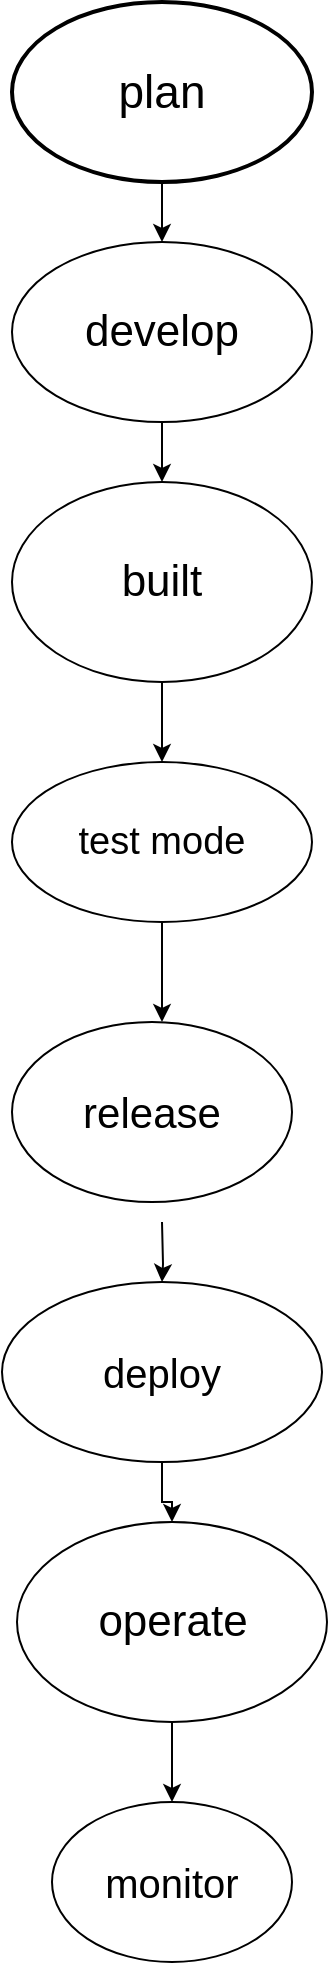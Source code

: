 <mxfile version="28.2.2">
  <diagram name="Page-1" id="pLNvWoD6DS-Ez_JNhXZ8">
    <mxGraphModel dx="1226" dy="661" grid="1" gridSize="10" guides="1" tooltips="1" connect="1" arrows="1" fold="1" page="1" pageScale="1" pageWidth="850" pageHeight="1100" math="0" shadow="0">
      <root>
        <mxCell id="0" />
        <mxCell id="1" parent="0" />
        <mxCell id="-JfjUyIMwX5SSRcEmjnT-12" value="" style="edgeStyle=orthogonalEdgeStyle;rounded=0;orthogonalLoop=1;jettySize=auto;html=1;" edge="1" parent="1" source="-JfjUyIMwX5SSRcEmjnT-1" target="-JfjUyIMwX5SSRcEmjnT-3">
          <mxGeometry relative="1" as="geometry" />
        </mxCell>
        <mxCell id="-JfjUyIMwX5SSRcEmjnT-1" value="plan" style="ellipse;whiteSpace=wrap;html=1;strokeWidth=2;fontSize=23;" vertex="1" parent="1">
          <mxGeometry x="320" y="40" width="150" height="90" as="geometry" />
        </mxCell>
        <mxCell id="-JfjUyIMwX5SSRcEmjnT-13" value="" style="edgeStyle=orthogonalEdgeStyle;rounded=0;orthogonalLoop=1;jettySize=auto;html=1;" edge="1" parent="1" source="-JfjUyIMwX5SSRcEmjnT-3" target="-JfjUyIMwX5SSRcEmjnT-4">
          <mxGeometry relative="1" as="geometry" />
        </mxCell>
        <mxCell id="-JfjUyIMwX5SSRcEmjnT-3" value="develop" style="ellipse;whiteSpace=wrap;html=1;fontSize=22;" vertex="1" parent="1">
          <mxGeometry x="320" y="160" width="150" height="90" as="geometry" />
        </mxCell>
        <mxCell id="-JfjUyIMwX5SSRcEmjnT-11" value="" style="edgeStyle=orthogonalEdgeStyle;rounded=0;orthogonalLoop=1;jettySize=auto;html=1;" edge="1" parent="1" source="-JfjUyIMwX5SSRcEmjnT-4">
          <mxGeometry relative="1" as="geometry">
            <mxPoint x="395" y="420" as="targetPoint" />
          </mxGeometry>
        </mxCell>
        <mxCell id="-JfjUyIMwX5SSRcEmjnT-4" value="built" style="ellipse;whiteSpace=wrap;html=1;fontSize=22;" vertex="1" parent="1">
          <mxGeometry x="320" y="280" width="150" height="100" as="geometry" />
        </mxCell>
        <mxCell id="-JfjUyIMwX5SSRcEmjnT-18" value="" style="edgeStyle=orthogonalEdgeStyle;rounded=0;orthogonalLoop=1;jettySize=auto;html=1;" edge="1" parent="1" target="-JfjUyIMwX5SSRcEmjnT-9">
          <mxGeometry relative="1" as="geometry">
            <mxPoint x="395" y="650" as="sourcePoint" />
          </mxGeometry>
        </mxCell>
        <mxCell id="-JfjUyIMwX5SSRcEmjnT-8" style="edgeStyle=orthogonalEdgeStyle;rounded=0;orthogonalLoop=1;jettySize=auto;html=1;" edge="1" parent="1">
          <mxGeometry relative="1" as="geometry">
            <mxPoint x="470.593" y="715" as="sourcePoint" />
            <mxPoint x="470.593" y="735" as="targetPoint" />
          </mxGeometry>
        </mxCell>
        <mxCell id="-JfjUyIMwX5SSRcEmjnT-19" value="" style="edgeStyle=orthogonalEdgeStyle;rounded=0;orthogonalLoop=1;jettySize=auto;html=1;" edge="1" parent="1" source="-JfjUyIMwX5SSRcEmjnT-9" target="-JfjUyIMwX5SSRcEmjnT-10">
          <mxGeometry relative="1" as="geometry" />
        </mxCell>
        <mxCell id="-JfjUyIMwX5SSRcEmjnT-9" value="deploy" style="ellipse;whiteSpace=wrap;html=1;fontSize=20;" vertex="1" parent="1">
          <mxGeometry x="315" y="680" width="160" height="90" as="geometry" />
        </mxCell>
        <mxCell id="-JfjUyIMwX5SSRcEmjnT-22" value="" style="edgeStyle=orthogonalEdgeStyle;rounded=0;orthogonalLoop=1;jettySize=auto;html=1;" edge="1" parent="1" source="-JfjUyIMwX5SSRcEmjnT-10" target="-JfjUyIMwX5SSRcEmjnT-21">
          <mxGeometry relative="1" as="geometry" />
        </mxCell>
        <mxCell id="-JfjUyIMwX5SSRcEmjnT-10" value="operate" style="ellipse;whiteSpace=wrap;html=1;fontSize=22;" vertex="1" parent="1">
          <mxGeometry x="322.5" y="800" width="155" height="100" as="geometry" />
        </mxCell>
        <mxCell id="-JfjUyIMwX5SSRcEmjnT-17" value="" style="edgeStyle=orthogonalEdgeStyle;rounded=0;orthogonalLoop=1;jettySize=auto;html=1;" edge="1" parent="1" source="-JfjUyIMwX5SSRcEmjnT-16">
          <mxGeometry relative="1" as="geometry">
            <mxPoint x="395" y="550" as="targetPoint" />
          </mxGeometry>
        </mxCell>
        <mxCell id="-JfjUyIMwX5SSRcEmjnT-16" value="test mode" style="ellipse;whiteSpace=wrap;html=1;fontSize=19;" vertex="1" parent="1">
          <mxGeometry x="320" y="420" width="150" height="80" as="geometry" />
        </mxCell>
        <mxCell id="-JfjUyIMwX5SSRcEmjnT-20" value="release" style="ellipse;whiteSpace=wrap;html=1;fontSize=21;" vertex="1" parent="1">
          <mxGeometry x="320" y="550" width="140" height="90" as="geometry" />
        </mxCell>
        <mxCell id="-JfjUyIMwX5SSRcEmjnT-21" value="monitor" style="ellipse;whiteSpace=wrap;html=1;fontSize=20;" vertex="1" parent="1">
          <mxGeometry x="340" y="940" width="120" height="80" as="geometry" />
        </mxCell>
      </root>
    </mxGraphModel>
  </diagram>
</mxfile>
